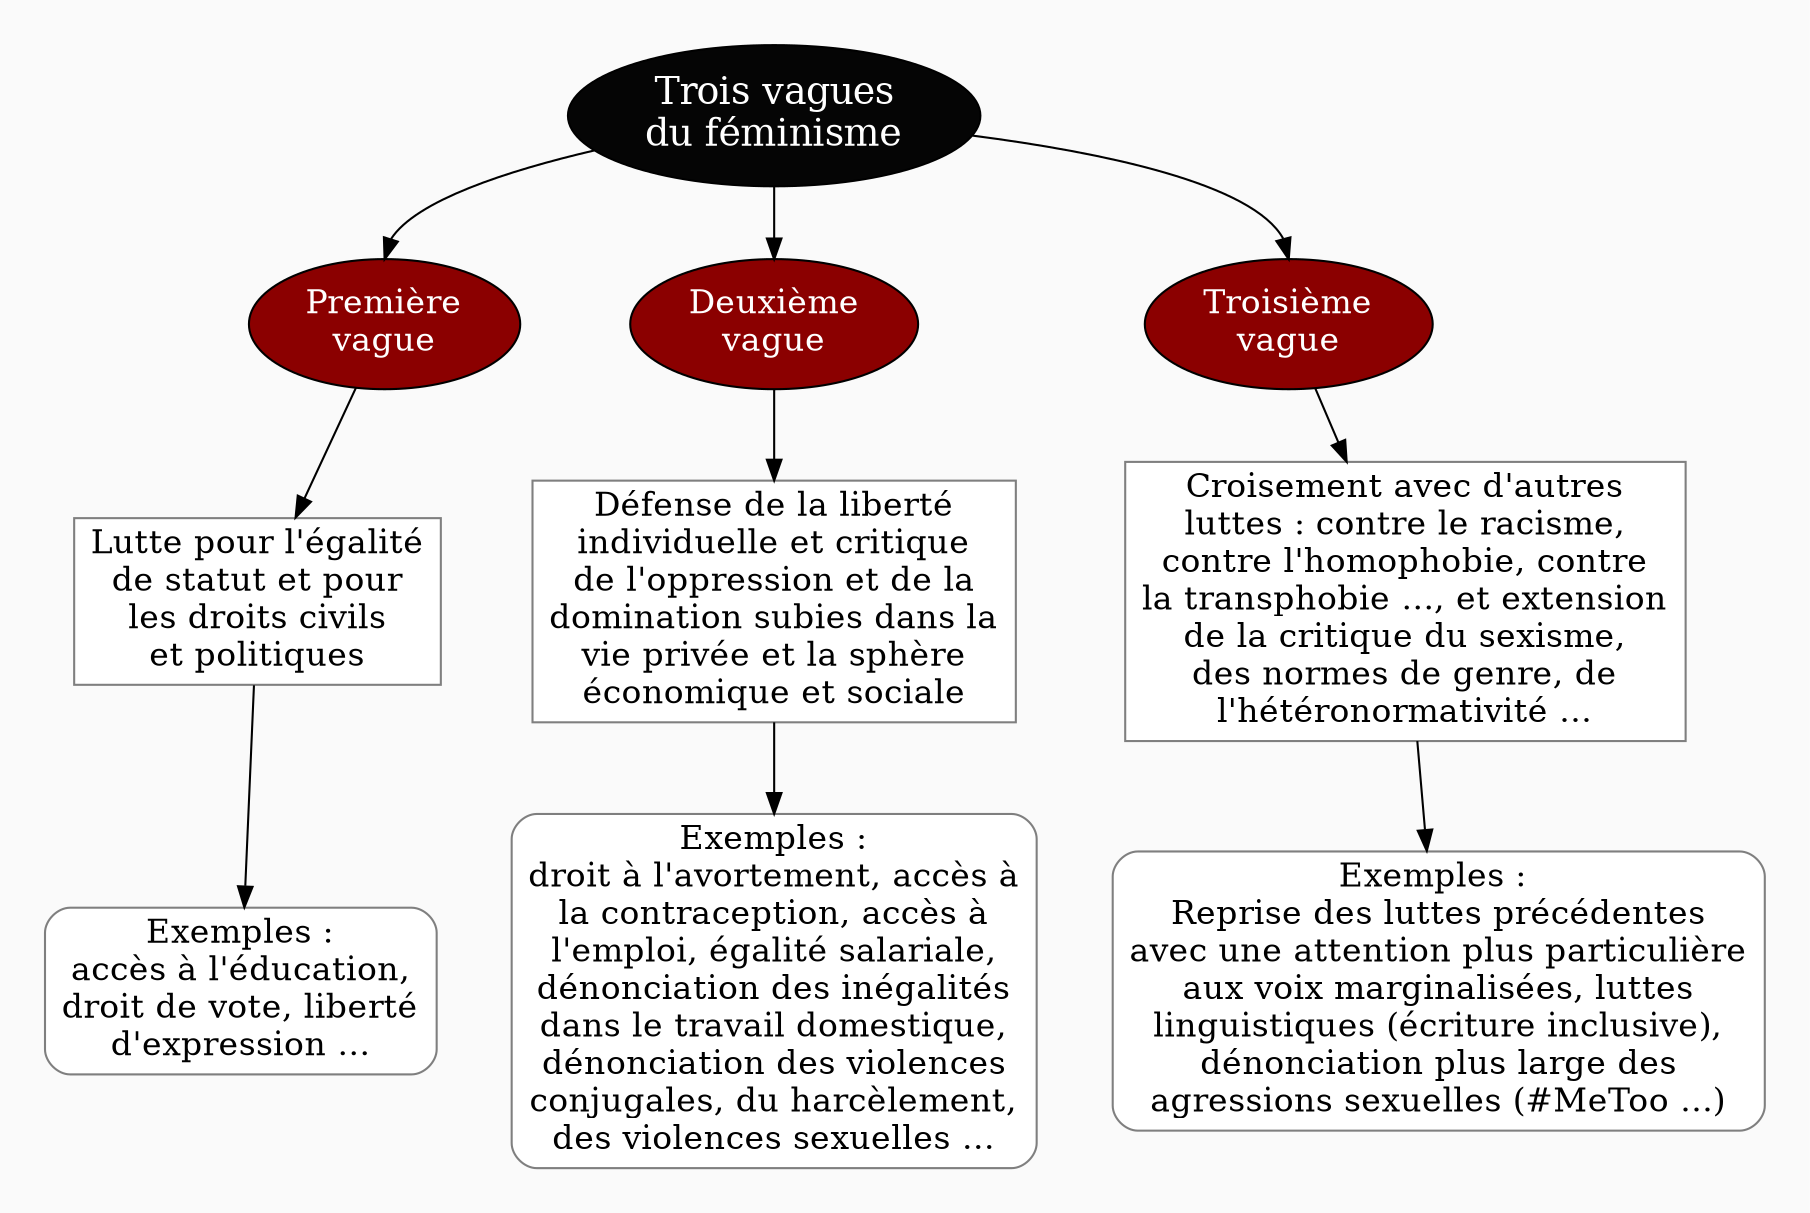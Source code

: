 digraph G {
// Template : diagram
// Usage : 
//rankdir=LR
splines=true
//splines=curved
bgcolor=grey98
pad=0.3
style=filled
edge[minlen=4]
node[style=filled, fontcolor=white]
ranksep=0.1
nodesep=0.5

// NIVEAU 1
node[fillcolor=grey2, fontsize=18]
a1[label="Trois vagues
du féminisme"]

// NIVEAU 2
node[fillcolor=red4, fontsize=16]
a1->{
b1[label="Première
vague"]    
b2[label="Deuxième
vague"]
b3[label="Troisième
vague"]
}[headport=n]

node[fontcolor=black]
// NIVEAU 3 (sans intermédiaire)
node [shape=box, fillcolor=white, color=grey50]
// c1[label=""]
b1->c1
c1[label="Lutte pour l'égalité
de statut et pour
les droits civils
et politiques"]
b2->c2
c2[label="Défense de la liberté
individuelle et critique
de l'oppression et de la
domination subies dans la
vie privée et la sphère
économique et sociale"]
b3->c3
c3[label="Croisement avec d'autres
luttes : contre le racisme,
contre l'homophobie, contre
la transphobie …, et extension
de la critique du sexisme,
des normes de genre, de
l'hétéronormativité …"]


// INTERMÉDIAIRE AVANT NIVEAU 3
node[fillcolor=grey78, shape=oval]
// [arrowhead=none]
// bc1[label=""]

// NIVEAU 3 (avec intermédiaire)
node[fillcolor=white, shape=box, color=grey50]
// c1[label=""]

// NIVEAU 4
node[style="filled,rounded", fillcolor=white, shape=box, color=grey50]
// d1[label=""]

c1->d1
d1[label="Exemples :
accès à l'éducation,
droit de vote, liberté
d'expression …"]

c2->d2
d2[label="Exemples :
droit à l'avortement, accès à
la contraception, accès à
l'emploi, égalité salariale,
dénonciation des inégalités
dans le travail domestique,
dénonciation des violences
conjugales, du harcèlement,
des violences sexuelles …"]

c3->d3
d3[label="Exemples : 
Reprise des luttes précédentes
avec une attention plus particulière
aux voix marginalisées, luttes
linguistiques (écriture inclusive),
dénonciation plus large des
agressions sexuelles (#MeToo …)"]

// ÉTIQUETTES EN ROUGE
node[shape=plaintext, fontcolor=firebrick3, fillcolor=grey98]
// e1[label=< <B>= Titre</B><BR /><BR />Contenu<BR /> >]
// e1[label=""]
// ->e1[minlen=1, style=invis]

// REMARQUES EN BLEU
node[color=blue, shape=box, margin=0.07, fontcolor=black, fontsize=12, style="dashed", penwidth=0.6]
edge[color=blue, arrowhead="none", xlabel="", style="dashed", penwidth=0.6]
// r1[label=""]
// {rank=same;->r1}
// {rank=same;r1->[dir=back]}

}